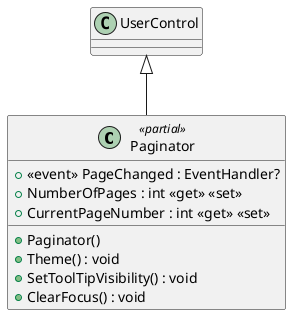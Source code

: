 @startuml
class Paginator <<partial>> {
    +  <<event>> PageChanged : EventHandler? 
    + Paginator()
    + Theme() : void
    + SetToolTipVisibility() : void
    + NumberOfPages : int <<get>> <<set>>
    + CurrentPageNumber : int <<get>> <<set>>
    + ClearFocus() : void
}
UserControl <|-- Paginator
@enduml
